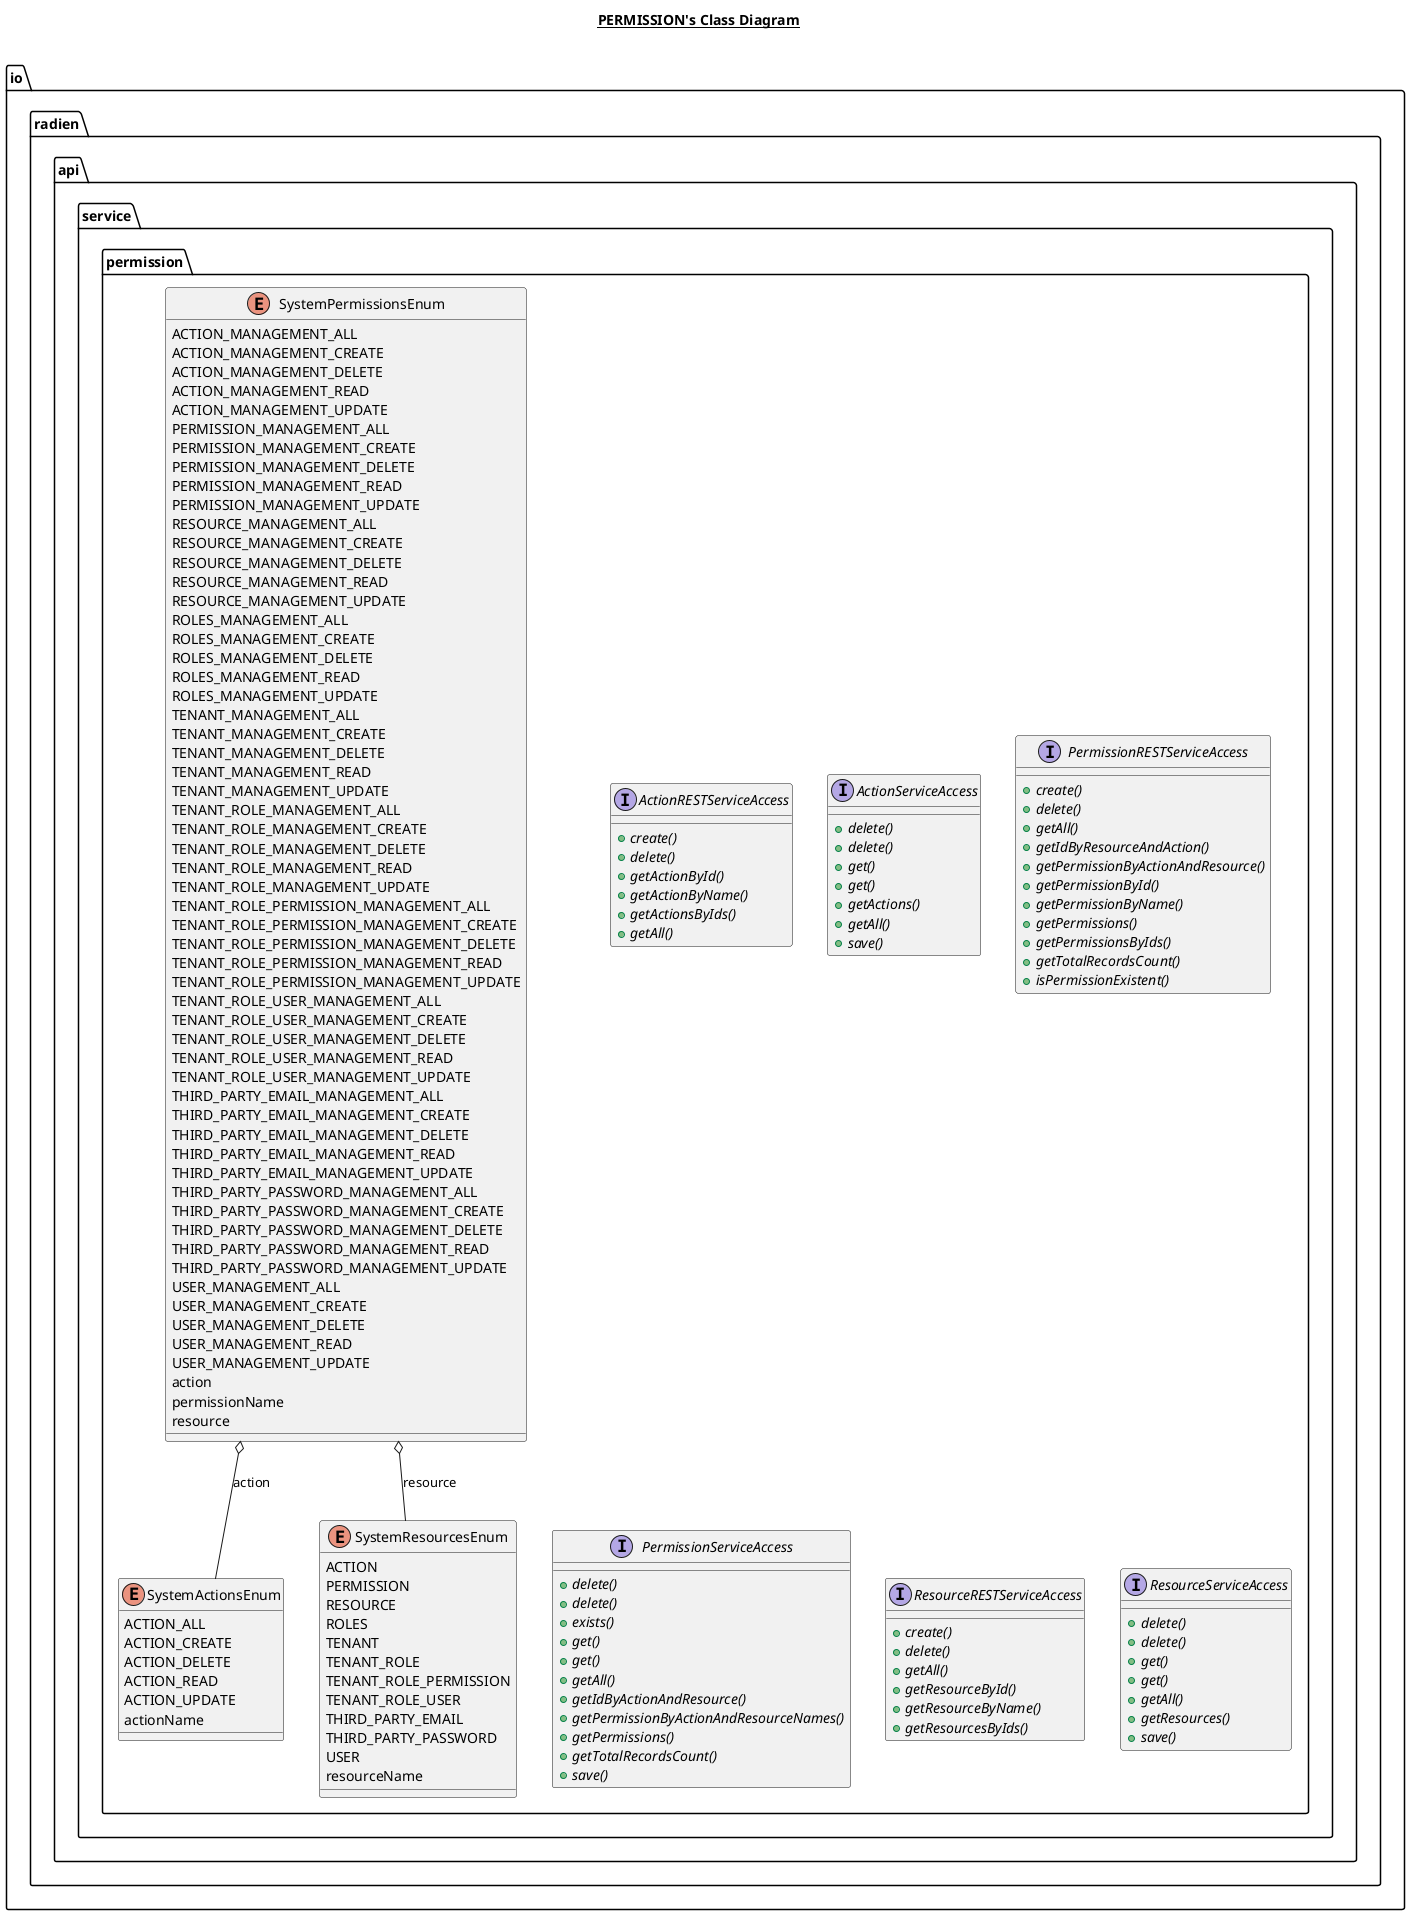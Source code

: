 @startuml

title __PERMISSION's Class Diagram__\n

  namespace io.radien.api {
    namespace service {
      namespace permission {
        interface io.radien.api.service.permission.ActionRESTServiceAccess {
            {abstract} + create()
            {abstract} + delete()
            {abstract} + getActionById()
            {abstract} + getActionByName()
            {abstract} + getActionsByIds()
            {abstract} + getAll()
        }
      }
    }
  }
  

  namespace io.radien.api {
    namespace service {
      namespace permission {
        interface io.radien.api.service.permission.ActionServiceAccess {
            {abstract} + delete()
            {abstract} + delete()
            {abstract} + get()
            {abstract} + get()
            {abstract} + getActions()
            {abstract} + getAll()
            {abstract} + save()
        }
      }
    }
  }
  

  namespace io.radien.api {
    namespace service {
      namespace permission {
        interface io.radien.api.service.permission.PermissionRESTServiceAccess {
            {abstract} + create()
            {abstract} + delete()
            {abstract} + getAll()
            {abstract} + getIdByResourceAndAction()
            {abstract} + getPermissionByActionAndResource()
            {abstract} + getPermissionById()
            {abstract} + getPermissionByName()
            {abstract} + getPermissions()
            {abstract} + getPermissionsByIds()
            {abstract} + getTotalRecordsCount()
            {abstract} + isPermissionExistent()
        }
      }
    }
  }
  

  namespace io.radien.api {
    namespace service {
      namespace permission {
        interface io.radien.api.service.permission.PermissionServiceAccess {
            {abstract} + delete()
            {abstract} + delete()
            {abstract} + exists()
            {abstract} + get()
            {abstract} + get()
            {abstract} + getAll()
            {abstract} + getIdByActionAndResource()
            {abstract} + getPermissionByActionAndResourceNames()
            {abstract} + getPermissions()
            {abstract} + getTotalRecordsCount()
            {abstract} + save()
        }
      }
    }
  }
  

  namespace io.radien.api {
    namespace service {
      namespace permission {
        interface io.radien.api.service.permission.ResourceRESTServiceAccess {
            {abstract} + create()
            {abstract} + delete()
            {abstract} + getAll()
            {abstract} + getResourceById()
            {abstract} + getResourceByName()
            {abstract} + getResourcesByIds()
        }
      }
    }
  }
  

  namespace io.radien.api {
    namespace service {
      namespace permission {
        interface io.radien.api.service.permission.ResourceServiceAccess {
            {abstract} + delete()
            {abstract} + delete()
            {abstract} + get()
            {abstract} + get()
            {abstract} + getAll()
            {abstract} + getResources()
            {abstract} + save()
        }
      }
    }
  }
  

  namespace io.radien.api {
    namespace service {
      namespace permission {
        enum SystemActionsEnum {
          ACTION_ALL
          ACTION_CREATE
          ACTION_DELETE
          ACTION_READ
          ACTION_UPDATE
          actionName
        }
      }
    }
  }
  

  namespace io.radien.api {
    namespace service {
      namespace permission {
        enum SystemPermissionsEnum {
          ACTION_MANAGEMENT_ALL
          ACTION_MANAGEMENT_CREATE
          ACTION_MANAGEMENT_DELETE
          ACTION_MANAGEMENT_READ
          ACTION_MANAGEMENT_UPDATE
          PERMISSION_MANAGEMENT_ALL
          PERMISSION_MANAGEMENT_CREATE
          PERMISSION_MANAGEMENT_DELETE
          PERMISSION_MANAGEMENT_READ
          PERMISSION_MANAGEMENT_UPDATE
          RESOURCE_MANAGEMENT_ALL
          RESOURCE_MANAGEMENT_CREATE
          RESOURCE_MANAGEMENT_DELETE
          RESOURCE_MANAGEMENT_READ
          RESOURCE_MANAGEMENT_UPDATE
          ROLES_MANAGEMENT_ALL
          ROLES_MANAGEMENT_CREATE
          ROLES_MANAGEMENT_DELETE
          ROLES_MANAGEMENT_READ
          ROLES_MANAGEMENT_UPDATE
          TENANT_MANAGEMENT_ALL
          TENANT_MANAGEMENT_CREATE
          TENANT_MANAGEMENT_DELETE
          TENANT_MANAGEMENT_READ
          TENANT_MANAGEMENT_UPDATE
          TENANT_ROLE_MANAGEMENT_ALL
          TENANT_ROLE_MANAGEMENT_CREATE
          TENANT_ROLE_MANAGEMENT_DELETE
          TENANT_ROLE_MANAGEMENT_READ
          TENANT_ROLE_MANAGEMENT_UPDATE
          TENANT_ROLE_PERMISSION_MANAGEMENT_ALL
          TENANT_ROLE_PERMISSION_MANAGEMENT_CREATE
          TENANT_ROLE_PERMISSION_MANAGEMENT_DELETE
          TENANT_ROLE_PERMISSION_MANAGEMENT_READ
          TENANT_ROLE_PERMISSION_MANAGEMENT_UPDATE
          TENANT_ROLE_USER_MANAGEMENT_ALL
          TENANT_ROLE_USER_MANAGEMENT_CREATE
          TENANT_ROLE_USER_MANAGEMENT_DELETE
          TENANT_ROLE_USER_MANAGEMENT_READ
          TENANT_ROLE_USER_MANAGEMENT_UPDATE
          THIRD_PARTY_EMAIL_MANAGEMENT_ALL
          THIRD_PARTY_EMAIL_MANAGEMENT_CREATE
          THIRD_PARTY_EMAIL_MANAGEMENT_DELETE
          THIRD_PARTY_EMAIL_MANAGEMENT_READ
          THIRD_PARTY_EMAIL_MANAGEMENT_UPDATE
          THIRD_PARTY_PASSWORD_MANAGEMENT_ALL
          THIRD_PARTY_PASSWORD_MANAGEMENT_CREATE
          THIRD_PARTY_PASSWORD_MANAGEMENT_DELETE
          THIRD_PARTY_PASSWORD_MANAGEMENT_READ
          THIRD_PARTY_PASSWORD_MANAGEMENT_UPDATE
          USER_MANAGEMENT_ALL
          USER_MANAGEMENT_CREATE
          USER_MANAGEMENT_DELETE
          USER_MANAGEMENT_READ
          USER_MANAGEMENT_UPDATE
          action
          permissionName
          resource
        }
      }
    }
  }
  

  namespace io.radien.api {
    namespace service {
      namespace permission {
        enum SystemResourcesEnum {
          ACTION
          PERMISSION
          RESOURCE
          ROLES
          TENANT
          TENANT_ROLE
          TENANT_ROLE_PERMISSION
          TENANT_ROLE_USER
          THIRD_PARTY_EMAIL
          THIRD_PARTY_PASSWORD
          USER
          resourceName
        }
      }
    }
  }
  

  io.radien.api.service.permission.SystemPermissionsEnum o-- io.radien.api.service.permission.SystemActionsEnum : action
  io.radien.api.service.permission.SystemPermissionsEnum o-- io.radien.api.service.permission.SystemResourcesEnum : resource


 

@enduml
